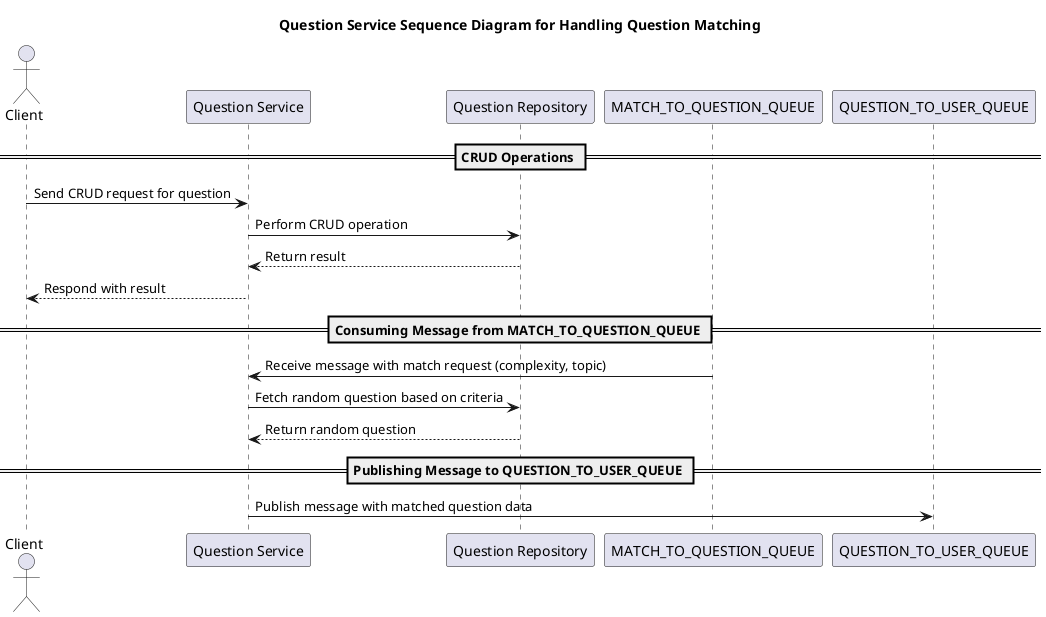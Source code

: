 @startuml question
title Question Service Sequence Diagram for Handling Question Matching

actor Client as C
participant "Question Service" as QS
participant "Question Repository" as QR
participant "MATCH_TO_QUESTION_QUEUE" as MQ
participant "QUESTION_TO_USER_QUEUE" as UQ

== CRUD Operations ==
C -> QS : Send CRUD request for question
QS -> QR : Perform CRUD operation
QR --> QS : Return result
QS --> C : Respond with result

== Consuming Message from MATCH_TO_QUESTION_QUEUE ==
MQ -> QS : Receive message with match request (complexity, topic)

QS -> QR : Fetch random question based on criteria
QR --> QS : Return random question

== Publishing Message to QUESTION_TO_USER_QUEUE ==
QS -> UQ : Publish message with matched question data

@enduml

